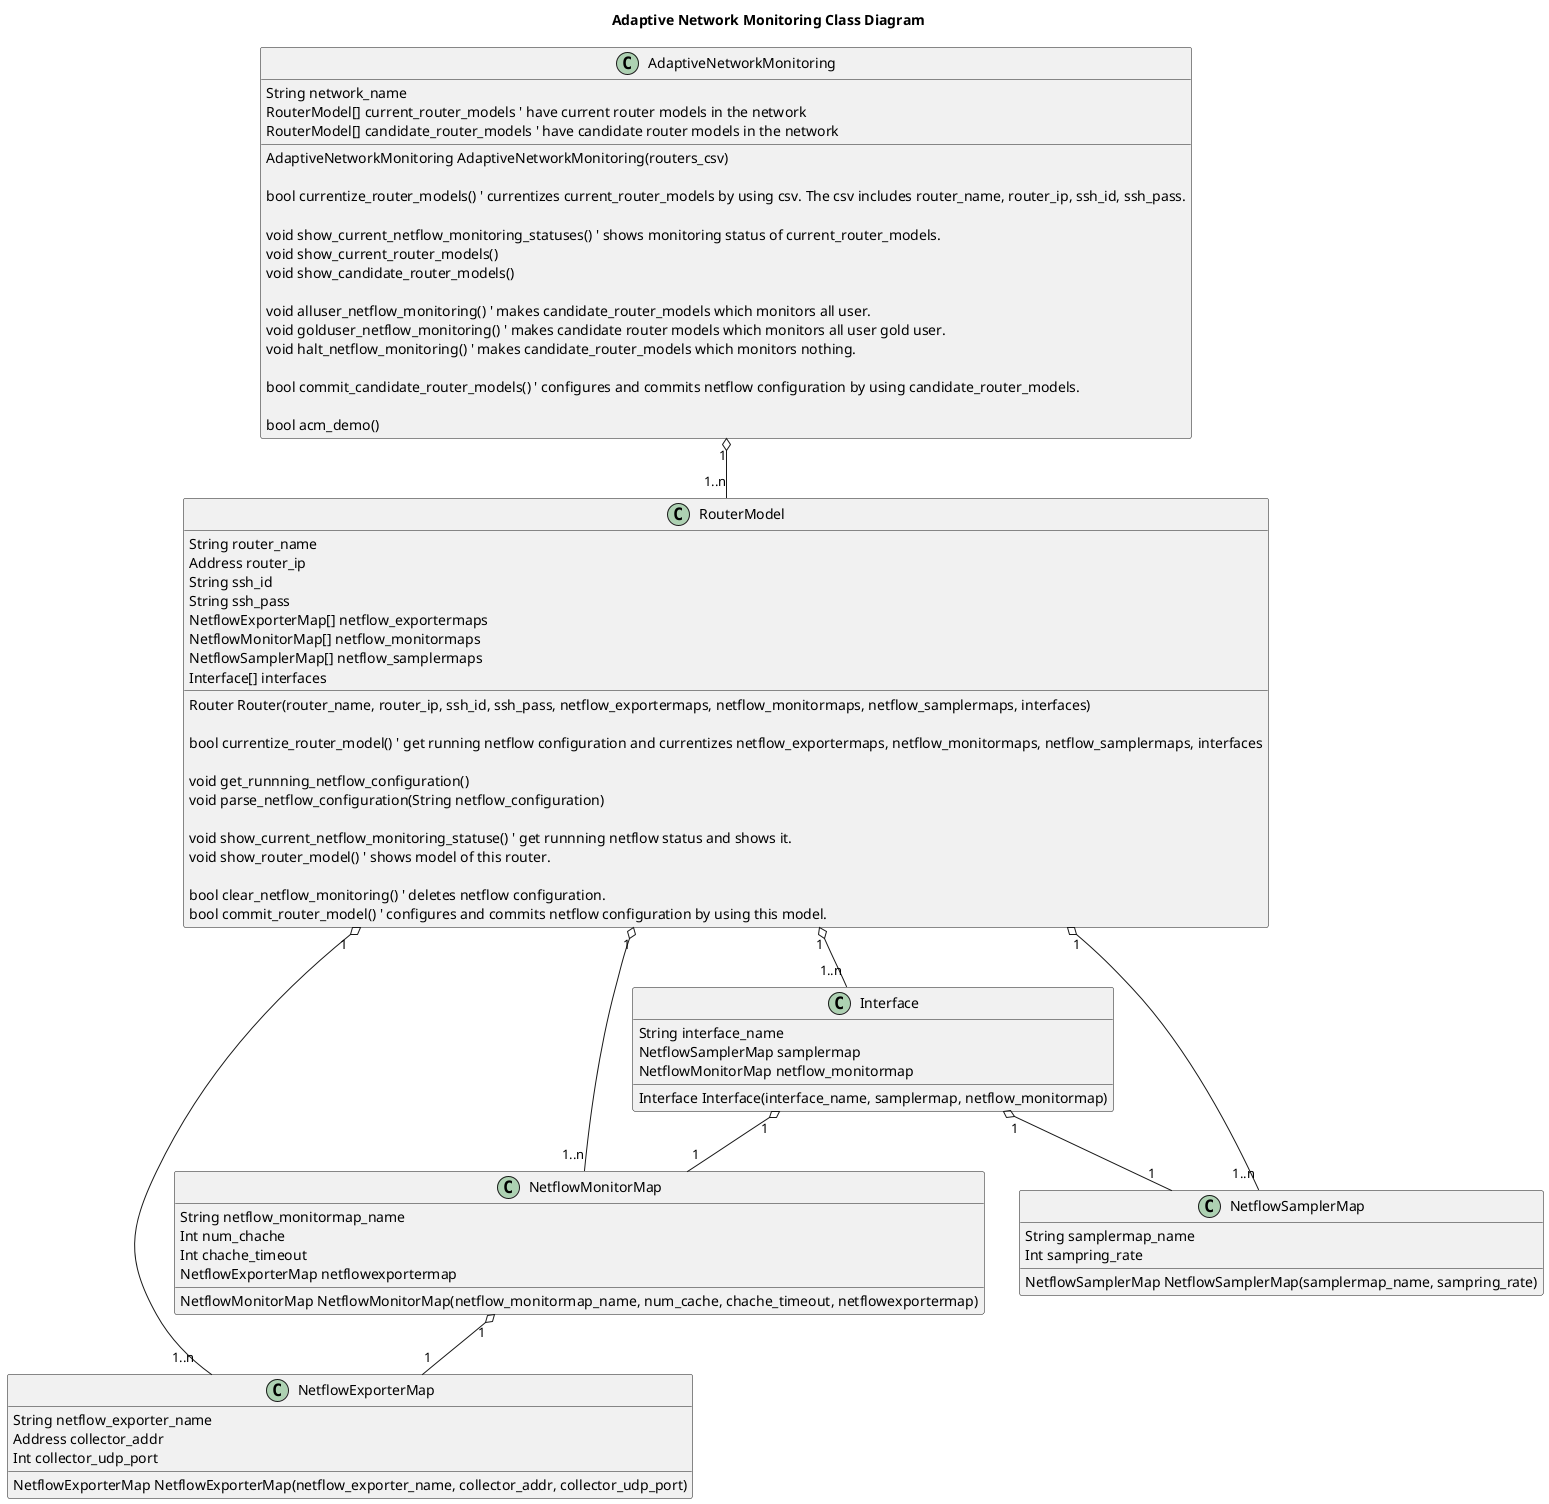 @startuml

title Adaptive Network Monitoring Class Diagram

AdaptiveNetworkMonitoring "1" o-- "1..n" RouterModel
RouterModel "1" o-- "1..n" NetflowMonitorMap
RouterModel "1" o-- "1..n" NetflowExporterMap
RouterModel "1" o-- "1..n" NetflowSamplerMap
RouterModel "1" o-- "1..n" "Interface"
NetflowMonitorMap "1" o-- "1" NetflowExporterMap
"Interface" "1" o-- "1" NetflowSamplerMap
"Interface" "1" o-- "1" NetflowMonitorMap

class AdaptiveNetworkMonitoring {
  String network_name
  RouterModel[] current_router_models ' have current router models in the network
  RouterModel[] candidate_router_models ' have candidate router models in the network

  AdaptiveNetworkMonitoring AdaptiveNetworkMonitoring(routers_csv)

  bool currentize_router_models() ' currentizes current_router_models by using csv. The csv includes router_name, router_ip, ssh_id, ssh_pass.

  void show_current_netflow_monitoring_statuses() ' shows monitoring status of current_router_models.
  void show_current_router_models()
  void show_candidate_router_models()

  void alluser_netflow_monitoring() ' makes candidate_router_models which monitors all user.
  void golduser_netflow_monitoring() ' makes candidate router models which monitors all user gold user.
  void halt_netflow_monitoring() ' makes candidate_router_models which monitors nothing.

  bool commit_candidate_router_models() ' configures and commits netflow configuration by using candidate_router_models.

  bool acm_demo()
}

class RouterModel {
  String router_name
  Address router_ip
  String ssh_id
  String ssh_pass
  NetflowExporterMap[] netflow_exportermaps
  NetflowMonitorMap[] netflow_monitormaps
  NetflowSamplerMap[] netflow_samplermaps
  Interface[] interfaces

  Router Router(router_name, router_ip, ssh_id, ssh_pass, netflow_exportermaps, netflow_monitormaps, netflow_samplermaps, interfaces)

  bool currentize_router_model() ' get running netflow configuration and currentizes netflow_exportermaps, netflow_monitormaps, netflow_samplermaps, interfaces

  void get_runnning_netflow_configuration()
  void parse_netflow_configuration(String netflow_configuration)

  void show_current_netflow_monitoring_statuse() ' get runnning netflow status and shows it.
  void show_router_model() ' shows model of this router.

  bool clear_netflow_monitoring() ' deletes netflow configuration.
  bool commit_router_model() ' configures and commits netflow configuration by using this model.
}

class NetflowExporterMap {
  String netflow_exporter_name
  Address collector_addr
  Int collector_udp_port

  NetflowExporterMap NetflowExporterMap(netflow_exporter_name, collector_addr, collector_udp_port)
}

class NetflowMonitorMap {
  String netflow_monitormap_name
  Int num_chache
  Int chache_timeout
  NetflowExporterMap netflowexportermap

  NetflowMonitorMap NetflowMonitorMap(netflow_monitormap_name, num_cache, chache_timeout, netflowexportermap)
}

class NetflowSamplerMap {
  String samplermap_name
  Int sampring_rate

  NetflowSamplerMap NetflowSamplerMap(samplermap_name, sampring_rate)
}

class "Interface" {
  String interface_name
  NetflowSamplerMap samplermap
  NetflowMonitorMap netflow_monitormap

  Interface Interface(interface_name, samplermap, netflow_monitormap)
}

@enduml
